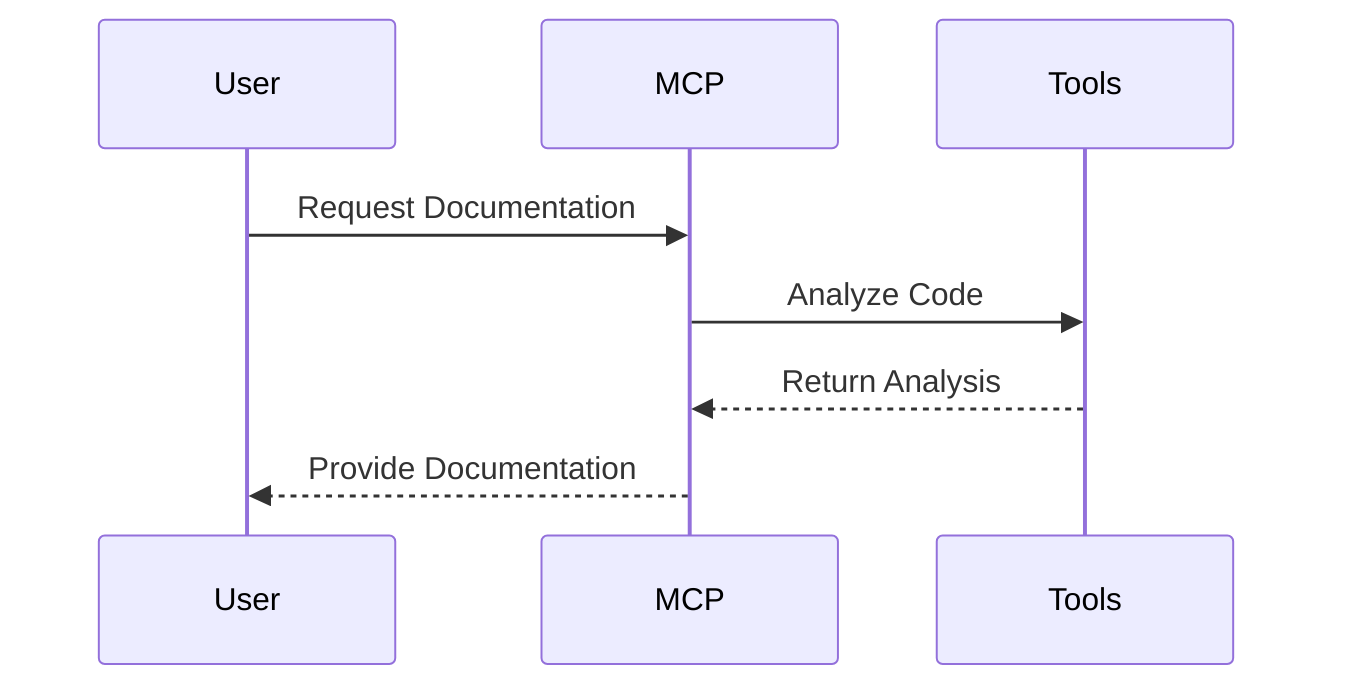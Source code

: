 sequenceDiagram
    participant User
    participant MCP
    participant Tools
    User->>MCP: Request Documentation
    MCP->>Tools: Analyze Code
    Tools-->>MCP: Return Analysis
    MCP-->>User: Provide Documentation